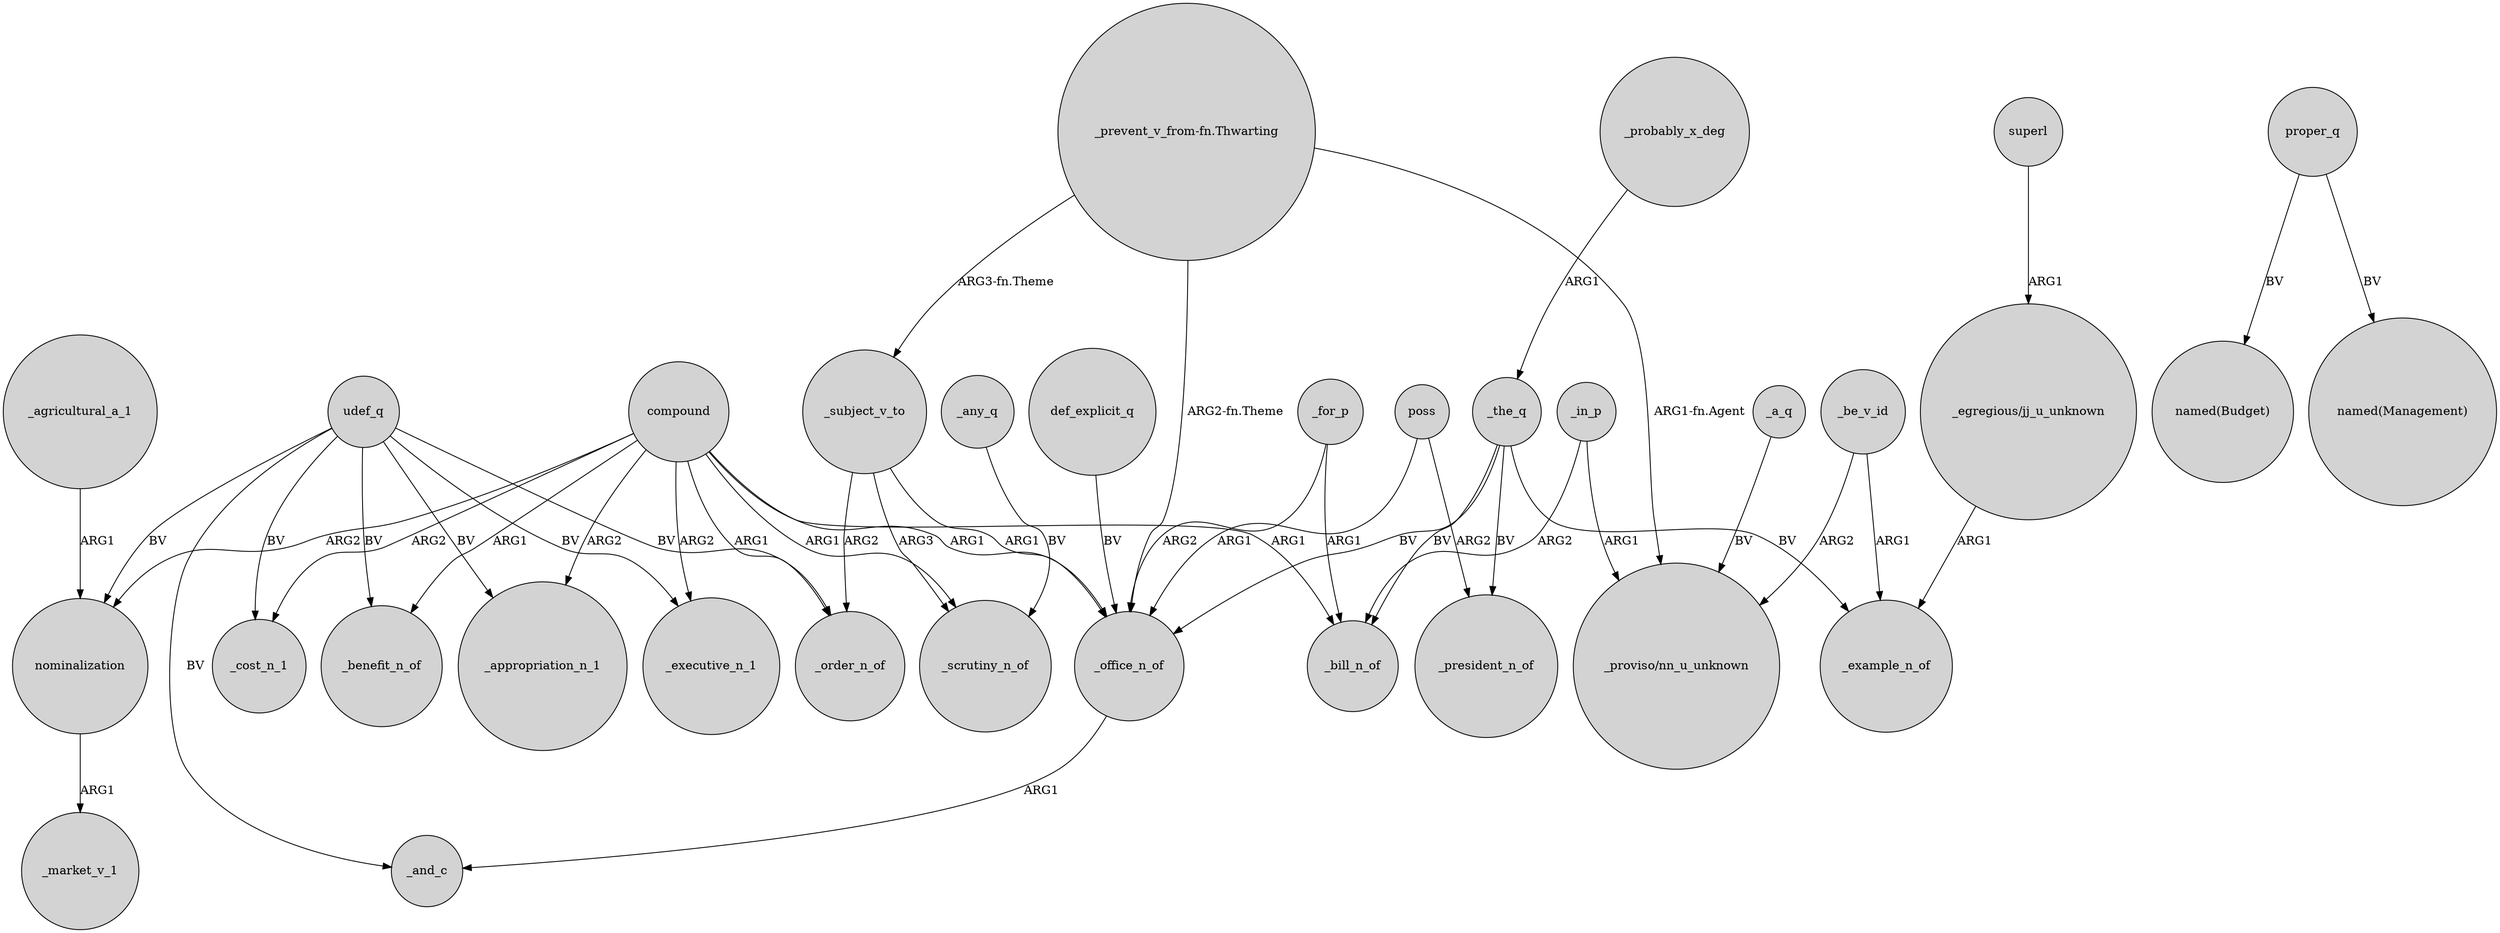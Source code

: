 digraph {
	node [shape=circle style=filled]
	_the_q -> _bill_n_of [label=BV]
	_for_p -> _office_n_of [label=ARG2]
	"_prevent_v_from-fn.Thwarting" -> "_proviso/nn_u_unknown" [label="ARG1-fn.Agent"]
	compound -> _scrutiny_n_of [label=ARG1]
	compound -> _bill_n_of [label=ARG1]
	udef_q -> _order_n_of [label=BV]
	udef_q -> _executive_n_1 [label=BV]
	_agricultural_a_1 -> nominalization [label=ARG1]
	nominalization -> _market_v_1 [label=ARG1]
	def_explicit_q -> _office_n_of [label=BV]
	_subject_v_to -> _office_n_of [label=ARG1]
	_be_v_id -> _example_n_of [label=ARG1]
	compound -> _office_n_of [label=ARG1]
	udef_q -> _appropriation_n_1 [label=BV]
	_probably_x_deg -> _the_q [label=ARG1]
	compound -> nominalization [label=ARG2]
	udef_q -> _cost_n_1 [label=BV]
	_in_p -> "_proviso/nn_u_unknown" [label=ARG1]
	_office_n_of -> _and_c [label=ARG1]
	_the_q -> _office_n_of [label=BV]
	_in_p -> _bill_n_of [label=ARG2]
	_any_q -> _scrutiny_n_of [label=BV]
	_the_q -> _example_n_of [label=BV]
	compound -> _order_n_of [label=ARG1]
	_subject_v_to -> _scrutiny_n_of [label=ARG3]
	_be_v_id -> "_proviso/nn_u_unknown" [label=ARG2]
	"_prevent_v_from-fn.Thwarting" -> _subject_v_to [label="ARG3-fn.Theme"]
	_the_q -> _president_n_of [label=BV]
	poss -> _office_n_of [label=ARG1]
	udef_q -> nominalization [label=BV]
	compound -> _benefit_n_of [label=ARG1]
	compound -> _appropriation_n_1 [label=ARG2]
	_a_q -> "_proviso/nn_u_unknown" [label=BV]
	proper_q -> "named(Budget)" [label=BV]
	compound -> _cost_n_1 [label=ARG2]
	"_prevent_v_from-fn.Thwarting" -> _office_n_of [label="ARG2-fn.Theme"]
	superl -> "_egregious/jj_u_unknown" [label=ARG1]
	"_egregious/jj_u_unknown" -> _example_n_of [label=ARG1]
	compound -> _executive_n_1 [label=ARG2]
	poss -> _president_n_of [label=ARG2]
	udef_q -> _and_c [label=BV]
	udef_q -> _benefit_n_of [label=BV]
	proper_q -> "named(Management)" [label=BV]
	_for_p -> _bill_n_of [label=ARG1]
	_subject_v_to -> _order_n_of [label=ARG2]
}
